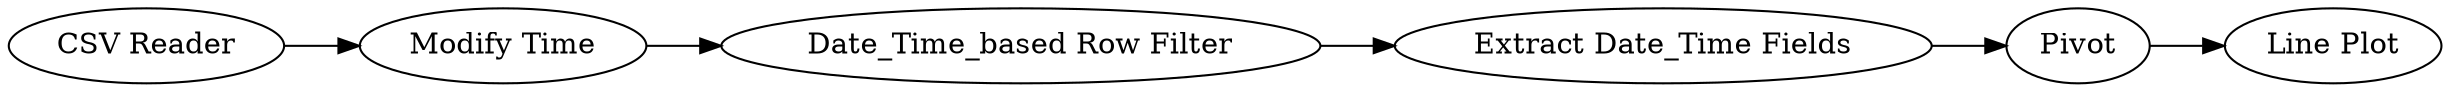 digraph {
	9 -> 7
	10 -> 13
	8 -> 9
	13 -> 14
	7 -> 10
	13 [label=Pivot]
	7 [label="Date_Time_based Row Filter"]
	9 [label="Modify Time"]
	8 [label="CSV Reader"]
	14 [label="Line Plot"]
	10 [label="Extract Date_Time Fields"]
	rankdir=LR
}

